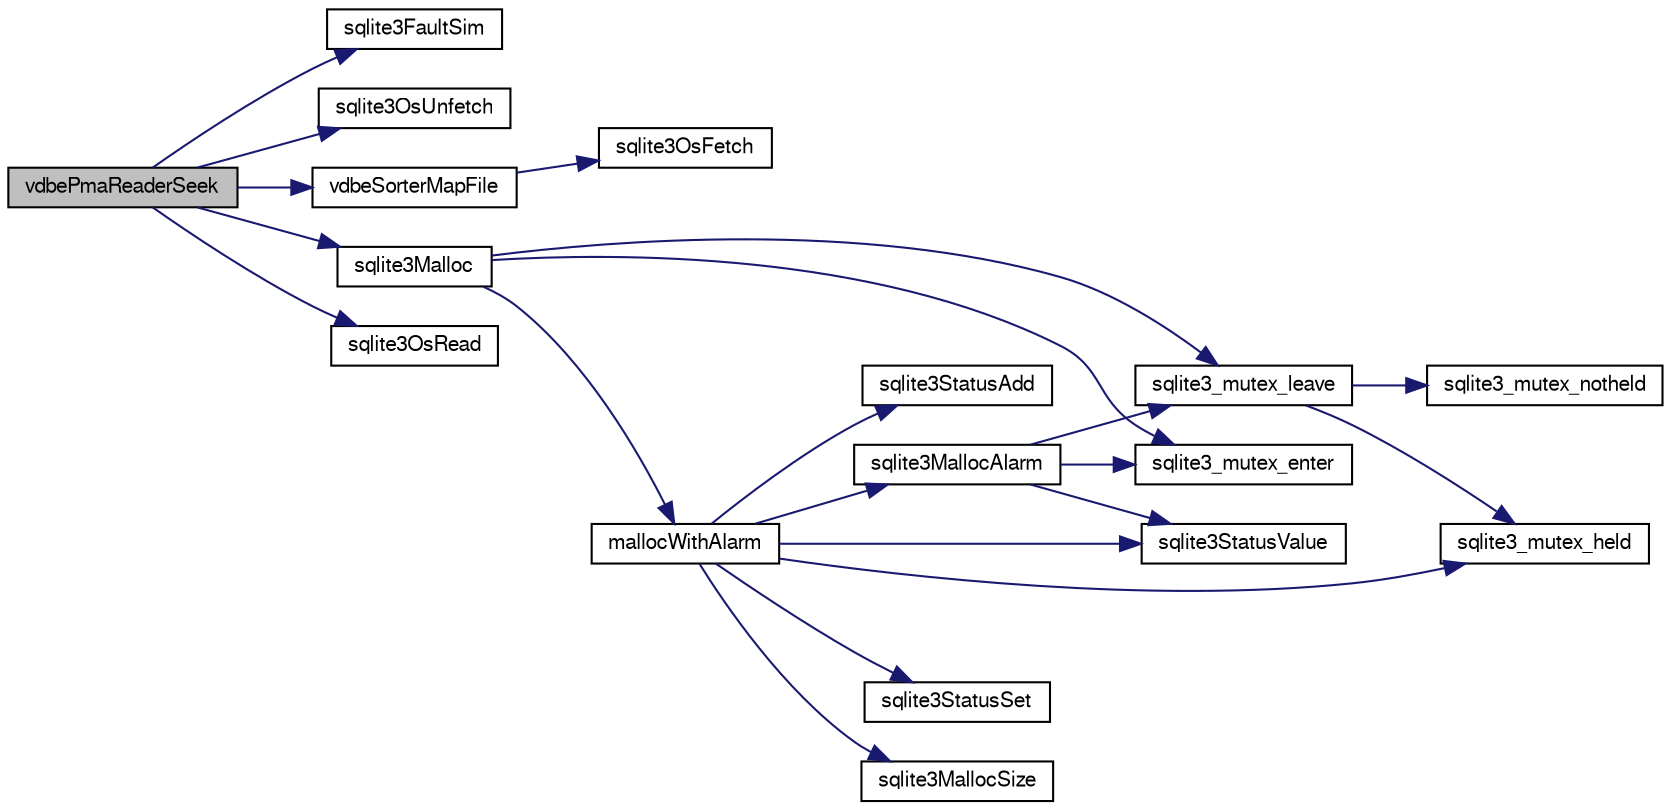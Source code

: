 digraph "vdbePmaReaderSeek"
{
  edge [fontname="FreeSans",fontsize="10",labelfontname="FreeSans",labelfontsize="10"];
  node [fontname="FreeSans",fontsize="10",shape=record];
  rankdir="LR";
  Node873641 [label="vdbePmaReaderSeek",height=0.2,width=0.4,color="black", fillcolor="grey75", style="filled", fontcolor="black"];
  Node873641 -> Node873642 [color="midnightblue",fontsize="10",style="solid",fontname="FreeSans"];
  Node873642 [label="sqlite3FaultSim",height=0.2,width=0.4,color="black", fillcolor="white", style="filled",URL="$sqlite3_8c.html#a609068924de458ce924b87b332d8d67b"];
  Node873641 -> Node873643 [color="midnightblue",fontsize="10",style="solid",fontname="FreeSans"];
  Node873643 [label="sqlite3OsUnfetch",height=0.2,width=0.4,color="black", fillcolor="white", style="filled",URL="$sqlite3_8c.html#abc0da72cb8b8989cf8708b572fe5fef4"];
  Node873641 -> Node873644 [color="midnightblue",fontsize="10",style="solid",fontname="FreeSans"];
  Node873644 [label="vdbeSorterMapFile",height=0.2,width=0.4,color="black", fillcolor="white", style="filled",URL="$sqlite3_8c.html#a610ddce0887ef6fbde17a840a1cb31bc"];
  Node873644 -> Node873645 [color="midnightblue",fontsize="10",style="solid",fontname="FreeSans"];
  Node873645 [label="sqlite3OsFetch",height=0.2,width=0.4,color="black", fillcolor="white", style="filled",URL="$sqlite3_8c.html#ab5b9137b375d5d8a8c216a644056cba7"];
  Node873641 -> Node873646 [color="midnightblue",fontsize="10",style="solid",fontname="FreeSans"];
  Node873646 [label="sqlite3Malloc",height=0.2,width=0.4,color="black", fillcolor="white", style="filled",URL="$sqlite3_8c.html#a361a2eaa846b1885f123abe46f5d8b2b"];
  Node873646 -> Node873647 [color="midnightblue",fontsize="10",style="solid",fontname="FreeSans"];
  Node873647 [label="sqlite3_mutex_enter",height=0.2,width=0.4,color="black", fillcolor="white", style="filled",URL="$sqlite3_8c.html#a1c12cde690bd89f104de5cbad12a6bf5"];
  Node873646 -> Node873648 [color="midnightblue",fontsize="10",style="solid",fontname="FreeSans"];
  Node873648 [label="mallocWithAlarm",height=0.2,width=0.4,color="black", fillcolor="white", style="filled",URL="$sqlite3_8c.html#ab070d5cf8e48ec8a6a43cf025d48598b"];
  Node873648 -> Node873649 [color="midnightblue",fontsize="10",style="solid",fontname="FreeSans"];
  Node873649 [label="sqlite3_mutex_held",height=0.2,width=0.4,color="black", fillcolor="white", style="filled",URL="$sqlite3_8c.html#acf77da68932b6bc163c5e68547ecc3e7"];
  Node873648 -> Node873650 [color="midnightblue",fontsize="10",style="solid",fontname="FreeSans"];
  Node873650 [label="sqlite3StatusSet",height=0.2,width=0.4,color="black", fillcolor="white", style="filled",URL="$sqlite3_8c.html#afec7586c01fcb5ea17dc9d7725a589d9"];
  Node873648 -> Node873651 [color="midnightblue",fontsize="10",style="solid",fontname="FreeSans"];
  Node873651 [label="sqlite3StatusValue",height=0.2,width=0.4,color="black", fillcolor="white", style="filled",URL="$sqlite3_8c.html#a30b8ac296c6e200c1fa57708d52c6ef6"];
  Node873648 -> Node873652 [color="midnightblue",fontsize="10",style="solid",fontname="FreeSans"];
  Node873652 [label="sqlite3MallocAlarm",height=0.2,width=0.4,color="black", fillcolor="white", style="filled",URL="$sqlite3_8c.html#ada66988e8471d1198f3219c062377508"];
  Node873652 -> Node873651 [color="midnightblue",fontsize="10",style="solid",fontname="FreeSans"];
  Node873652 -> Node873653 [color="midnightblue",fontsize="10",style="solid",fontname="FreeSans"];
  Node873653 [label="sqlite3_mutex_leave",height=0.2,width=0.4,color="black", fillcolor="white", style="filled",URL="$sqlite3_8c.html#a5838d235601dbd3c1fa993555c6bcc93"];
  Node873653 -> Node873649 [color="midnightblue",fontsize="10",style="solid",fontname="FreeSans"];
  Node873653 -> Node873654 [color="midnightblue",fontsize="10",style="solid",fontname="FreeSans"];
  Node873654 [label="sqlite3_mutex_notheld",height=0.2,width=0.4,color="black", fillcolor="white", style="filled",URL="$sqlite3_8c.html#a83967c837c1c000d3b5adcfaa688f5dc"];
  Node873652 -> Node873647 [color="midnightblue",fontsize="10",style="solid",fontname="FreeSans"];
  Node873648 -> Node873655 [color="midnightblue",fontsize="10",style="solid",fontname="FreeSans"];
  Node873655 [label="sqlite3MallocSize",height=0.2,width=0.4,color="black", fillcolor="white", style="filled",URL="$sqlite3_8c.html#acf5d2a5f35270bafb050bd2def576955"];
  Node873648 -> Node873656 [color="midnightblue",fontsize="10",style="solid",fontname="FreeSans"];
  Node873656 [label="sqlite3StatusAdd",height=0.2,width=0.4,color="black", fillcolor="white", style="filled",URL="$sqlite3_8c.html#afa029f93586aeab4cc85360905dae9cd"];
  Node873646 -> Node873653 [color="midnightblue",fontsize="10",style="solid",fontname="FreeSans"];
  Node873641 -> Node873657 [color="midnightblue",fontsize="10",style="solid",fontname="FreeSans"];
  Node873657 [label="sqlite3OsRead",height=0.2,width=0.4,color="black", fillcolor="white", style="filled",URL="$sqlite3_8c.html#a98ef6b5ed82299d2efc0b5f9e41c877d"];
}
